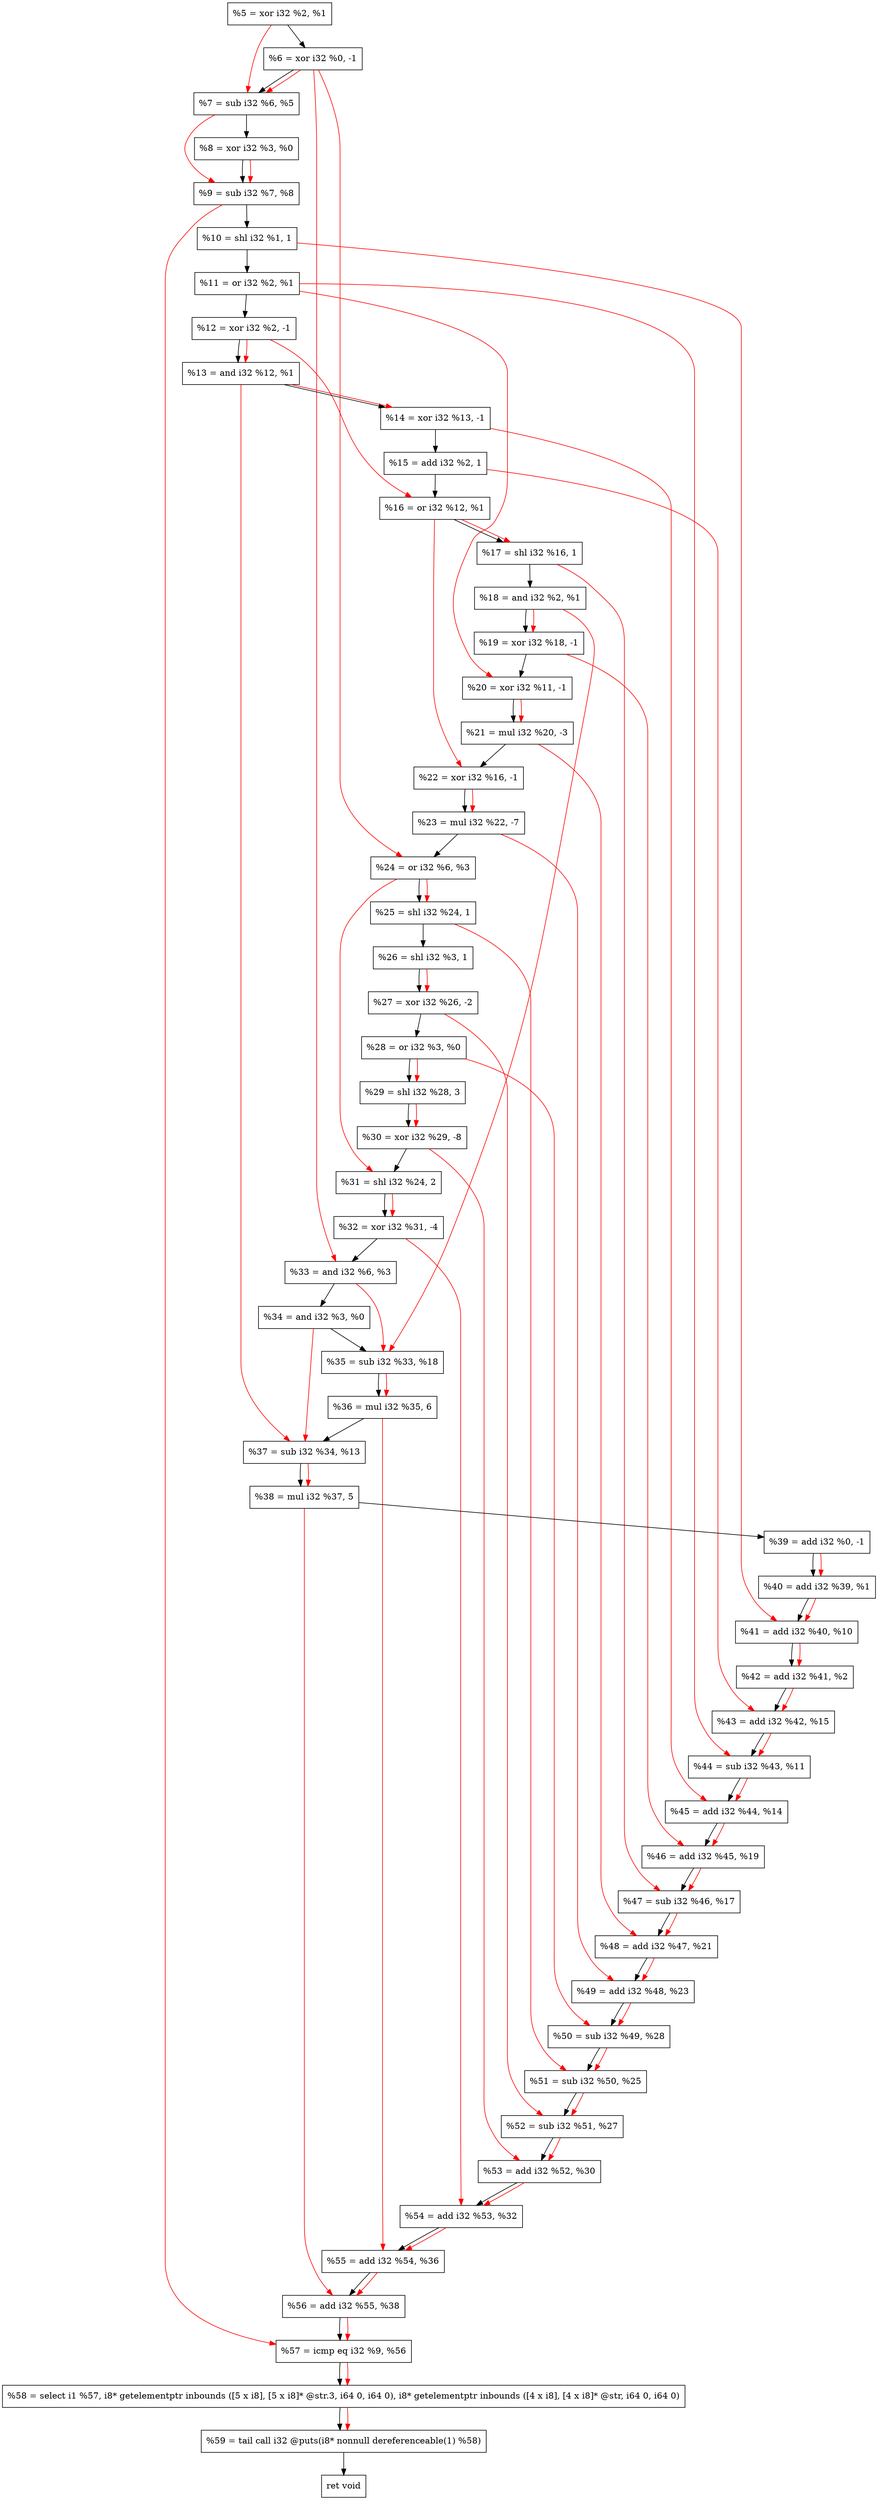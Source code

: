 digraph "DFG for'crackme' function" {
	Node0x1e557d0[shape=record, label="  %5 = xor i32 %2, %1"];
	Node0x1e55e50[shape=record, label="  %6 = xor i32 %0, -1"];
	Node0x1e55ec0[shape=record, label="  %7 = sub i32 %6, %5"];
	Node0x1e55f30[shape=record, label="  %8 = xor i32 %3, %0"];
	Node0x1e55fa0[shape=record, label="  %9 = sub i32 %7, %8"];
	Node0x1e56040[shape=record, label="  %10 = shl i32 %1, 1"];
	Node0x1e560b0[shape=record, label="  %11 = or i32 %2, %1"];
	Node0x1e56120[shape=record, label="  %12 = xor i32 %2, -1"];
	Node0x1e56190[shape=record, label="  %13 = and i32 %12, %1"];
	Node0x1e56200[shape=record, label="  %14 = xor i32 %13, -1"];
	Node0x1e56270[shape=record, label="  %15 = add i32 %2, 1"];
	Node0x1e562e0[shape=record, label="  %16 = or i32 %12, %1"];
	Node0x1e56350[shape=record, label="  %17 = shl i32 %16, 1"];
	Node0x1e563c0[shape=record, label="  %18 = and i32 %2, %1"];
	Node0x1e56430[shape=record, label="  %19 = xor i32 %18, -1"];
	Node0x1e564a0[shape=record, label="  %20 = xor i32 %11, -1"];
	Node0x1e56540[shape=record, label="  %21 = mul i32 %20, -3"];
	Node0x1e565b0[shape=record, label="  %22 = xor i32 %16, -1"];
	Node0x1e56650[shape=record, label="  %23 = mul i32 %22, -7"];
	Node0x1e566c0[shape=record, label="  %24 = or i32 %6, %3"];
	Node0x1e56730[shape=record, label="  %25 = shl i32 %24, 1"];
	Node0x1e567a0[shape=record, label="  %26 = shl i32 %3, 1"];
	Node0x1e56840[shape=record, label="  %27 = xor i32 %26, -2"];
	Node0x1e568b0[shape=record, label="  %28 = or i32 %3, %0"];
	Node0x1e56950[shape=record, label="  %29 = shl i32 %28, 3"];
	Node0x1e569f0[shape=record, label="  %30 = xor i32 %29, -8"];
	Node0x1e56a90[shape=record, label="  %31 = shl i32 %24, 2"];
	Node0x1e56b30[shape=record, label="  %32 = xor i32 %31, -4"];
	Node0x1e56db0[shape=record, label="  %33 = and i32 %6, %3"];
	Node0x1e56e20[shape=record, label="  %34 = and i32 %3, %0"];
	Node0x1e56e90[shape=record, label="  %35 = sub i32 %33, %18"];
	Node0x1e56f30[shape=record, label="  %36 = mul i32 %35, 6"];
	Node0x1e56fa0[shape=record, label="  %37 = sub i32 %34, %13"];
	Node0x1e57040[shape=record, label="  %38 = mul i32 %37, 5"];
	Node0x1e570b0[shape=record, label="  %39 = add i32 %0, -1"];
	Node0x1e57120[shape=record, label="  %40 = add i32 %39, %1"];
	Node0x1e57190[shape=record, label="  %41 = add i32 %40, %10"];
	Node0x1e57200[shape=record, label="  %42 = add i32 %41, %2"];
	Node0x1e57270[shape=record, label="  %43 = add i32 %42, %15"];
	Node0x1e572e0[shape=record, label="  %44 = sub i32 %43, %11"];
	Node0x1e57350[shape=record, label="  %45 = add i32 %44, %14"];
	Node0x1e573c0[shape=record, label="  %46 = add i32 %45, %19"];
	Node0x1e57430[shape=record, label="  %47 = sub i32 %46, %17"];
	Node0x1e574a0[shape=record, label="  %48 = add i32 %47, %21"];
	Node0x1e57510[shape=record, label="  %49 = add i32 %48, %23"];
	Node0x1e57580[shape=record, label="  %50 = sub i32 %49, %28"];
	Node0x1e575f0[shape=record, label="  %51 = sub i32 %50, %25"];
	Node0x1e57660[shape=record, label="  %52 = sub i32 %51, %27"];
	Node0x1e576d0[shape=record, label="  %53 = add i32 %52, %30"];
	Node0x1e57740[shape=record, label="  %54 = add i32 %53, %32"];
	Node0x1e577b0[shape=record, label="  %55 = add i32 %54, %36"];
	Node0x1e57820[shape=record, label="  %56 = add i32 %55, %38"];
	Node0x1e57890[shape=record, label="  %57 = icmp eq i32 %9, %56"];
	Node0x1df6268[shape=record, label="  %58 = select i1 %57, i8* getelementptr inbounds ([5 x i8], [5 x i8]* @str.3, i64 0, i64 0), i8* getelementptr inbounds ([4 x i8], [4 x i8]* @str, i64 0, i64 0)"];
	Node0x1e57d30[shape=record, label="  %59 = tail call i32 @puts(i8* nonnull dereferenceable(1) %58)"];
	Node0x1e57d80[shape=record, label="  ret void"];
	Node0x1e557d0 -> Node0x1e55e50;
	Node0x1e55e50 -> Node0x1e55ec0;
	Node0x1e55ec0 -> Node0x1e55f30;
	Node0x1e55f30 -> Node0x1e55fa0;
	Node0x1e55fa0 -> Node0x1e56040;
	Node0x1e56040 -> Node0x1e560b0;
	Node0x1e560b0 -> Node0x1e56120;
	Node0x1e56120 -> Node0x1e56190;
	Node0x1e56190 -> Node0x1e56200;
	Node0x1e56200 -> Node0x1e56270;
	Node0x1e56270 -> Node0x1e562e0;
	Node0x1e562e0 -> Node0x1e56350;
	Node0x1e56350 -> Node0x1e563c0;
	Node0x1e563c0 -> Node0x1e56430;
	Node0x1e56430 -> Node0x1e564a0;
	Node0x1e564a0 -> Node0x1e56540;
	Node0x1e56540 -> Node0x1e565b0;
	Node0x1e565b0 -> Node0x1e56650;
	Node0x1e56650 -> Node0x1e566c0;
	Node0x1e566c0 -> Node0x1e56730;
	Node0x1e56730 -> Node0x1e567a0;
	Node0x1e567a0 -> Node0x1e56840;
	Node0x1e56840 -> Node0x1e568b0;
	Node0x1e568b0 -> Node0x1e56950;
	Node0x1e56950 -> Node0x1e569f0;
	Node0x1e569f0 -> Node0x1e56a90;
	Node0x1e56a90 -> Node0x1e56b30;
	Node0x1e56b30 -> Node0x1e56db0;
	Node0x1e56db0 -> Node0x1e56e20;
	Node0x1e56e20 -> Node0x1e56e90;
	Node0x1e56e90 -> Node0x1e56f30;
	Node0x1e56f30 -> Node0x1e56fa0;
	Node0x1e56fa0 -> Node0x1e57040;
	Node0x1e57040 -> Node0x1e570b0;
	Node0x1e570b0 -> Node0x1e57120;
	Node0x1e57120 -> Node0x1e57190;
	Node0x1e57190 -> Node0x1e57200;
	Node0x1e57200 -> Node0x1e57270;
	Node0x1e57270 -> Node0x1e572e0;
	Node0x1e572e0 -> Node0x1e57350;
	Node0x1e57350 -> Node0x1e573c0;
	Node0x1e573c0 -> Node0x1e57430;
	Node0x1e57430 -> Node0x1e574a0;
	Node0x1e574a0 -> Node0x1e57510;
	Node0x1e57510 -> Node0x1e57580;
	Node0x1e57580 -> Node0x1e575f0;
	Node0x1e575f0 -> Node0x1e57660;
	Node0x1e57660 -> Node0x1e576d0;
	Node0x1e576d0 -> Node0x1e57740;
	Node0x1e57740 -> Node0x1e577b0;
	Node0x1e577b0 -> Node0x1e57820;
	Node0x1e57820 -> Node0x1e57890;
	Node0x1e57890 -> Node0x1df6268;
	Node0x1df6268 -> Node0x1e57d30;
	Node0x1e57d30 -> Node0x1e57d80;
edge [color=red]
	Node0x1e55e50 -> Node0x1e55ec0;
	Node0x1e557d0 -> Node0x1e55ec0;
	Node0x1e55ec0 -> Node0x1e55fa0;
	Node0x1e55f30 -> Node0x1e55fa0;
	Node0x1e56120 -> Node0x1e56190;
	Node0x1e56190 -> Node0x1e56200;
	Node0x1e56120 -> Node0x1e562e0;
	Node0x1e562e0 -> Node0x1e56350;
	Node0x1e563c0 -> Node0x1e56430;
	Node0x1e560b0 -> Node0x1e564a0;
	Node0x1e564a0 -> Node0x1e56540;
	Node0x1e562e0 -> Node0x1e565b0;
	Node0x1e565b0 -> Node0x1e56650;
	Node0x1e55e50 -> Node0x1e566c0;
	Node0x1e566c0 -> Node0x1e56730;
	Node0x1e567a0 -> Node0x1e56840;
	Node0x1e568b0 -> Node0x1e56950;
	Node0x1e56950 -> Node0x1e569f0;
	Node0x1e566c0 -> Node0x1e56a90;
	Node0x1e56a90 -> Node0x1e56b30;
	Node0x1e55e50 -> Node0x1e56db0;
	Node0x1e56db0 -> Node0x1e56e90;
	Node0x1e563c0 -> Node0x1e56e90;
	Node0x1e56e90 -> Node0x1e56f30;
	Node0x1e56e20 -> Node0x1e56fa0;
	Node0x1e56190 -> Node0x1e56fa0;
	Node0x1e56fa0 -> Node0x1e57040;
	Node0x1e570b0 -> Node0x1e57120;
	Node0x1e57120 -> Node0x1e57190;
	Node0x1e56040 -> Node0x1e57190;
	Node0x1e57190 -> Node0x1e57200;
	Node0x1e57200 -> Node0x1e57270;
	Node0x1e56270 -> Node0x1e57270;
	Node0x1e57270 -> Node0x1e572e0;
	Node0x1e560b0 -> Node0x1e572e0;
	Node0x1e572e0 -> Node0x1e57350;
	Node0x1e56200 -> Node0x1e57350;
	Node0x1e57350 -> Node0x1e573c0;
	Node0x1e56430 -> Node0x1e573c0;
	Node0x1e573c0 -> Node0x1e57430;
	Node0x1e56350 -> Node0x1e57430;
	Node0x1e57430 -> Node0x1e574a0;
	Node0x1e56540 -> Node0x1e574a0;
	Node0x1e574a0 -> Node0x1e57510;
	Node0x1e56650 -> Node0x1e57510;
	Node0x1e57510 -> Node0x1e57580;
	Node0x1e568b0 -> Node0x1e57580;
	Node0x1e57580 -> Node0x1e575f0;
	Node0x1e56730 -> Node0x1e575f0;
	Node0x1e575f0 -> Node0x1e57660;
	Node0x1e56840 -> Node0x1e57660;
	Node0x1e57660 -> Node0x1e576d0;
	Node0x1e569f0 -> Node0x1e576d0;
	Node0x1e576d0 -> Node0x1e57740;
	Node0x1e56b30 -> Node0x1e57740;
	Node0x1e57740 -> Node0x1e577b0;
	Node0x1e56f30 -> Node0x1e577b0;
	Node0x1e577b0 -> Node0x1e57820;
	Node0x1e57040 -> Node0x1e57820;
	Node0x1e55fa0 -> Node0x1e57890;
	Node0x1e57820 -> Node0x1e57890;
	Node0x1e57890 -> Node0x1df6268;
	Node0x1df6268 -> Node0x1e57d30;
}
